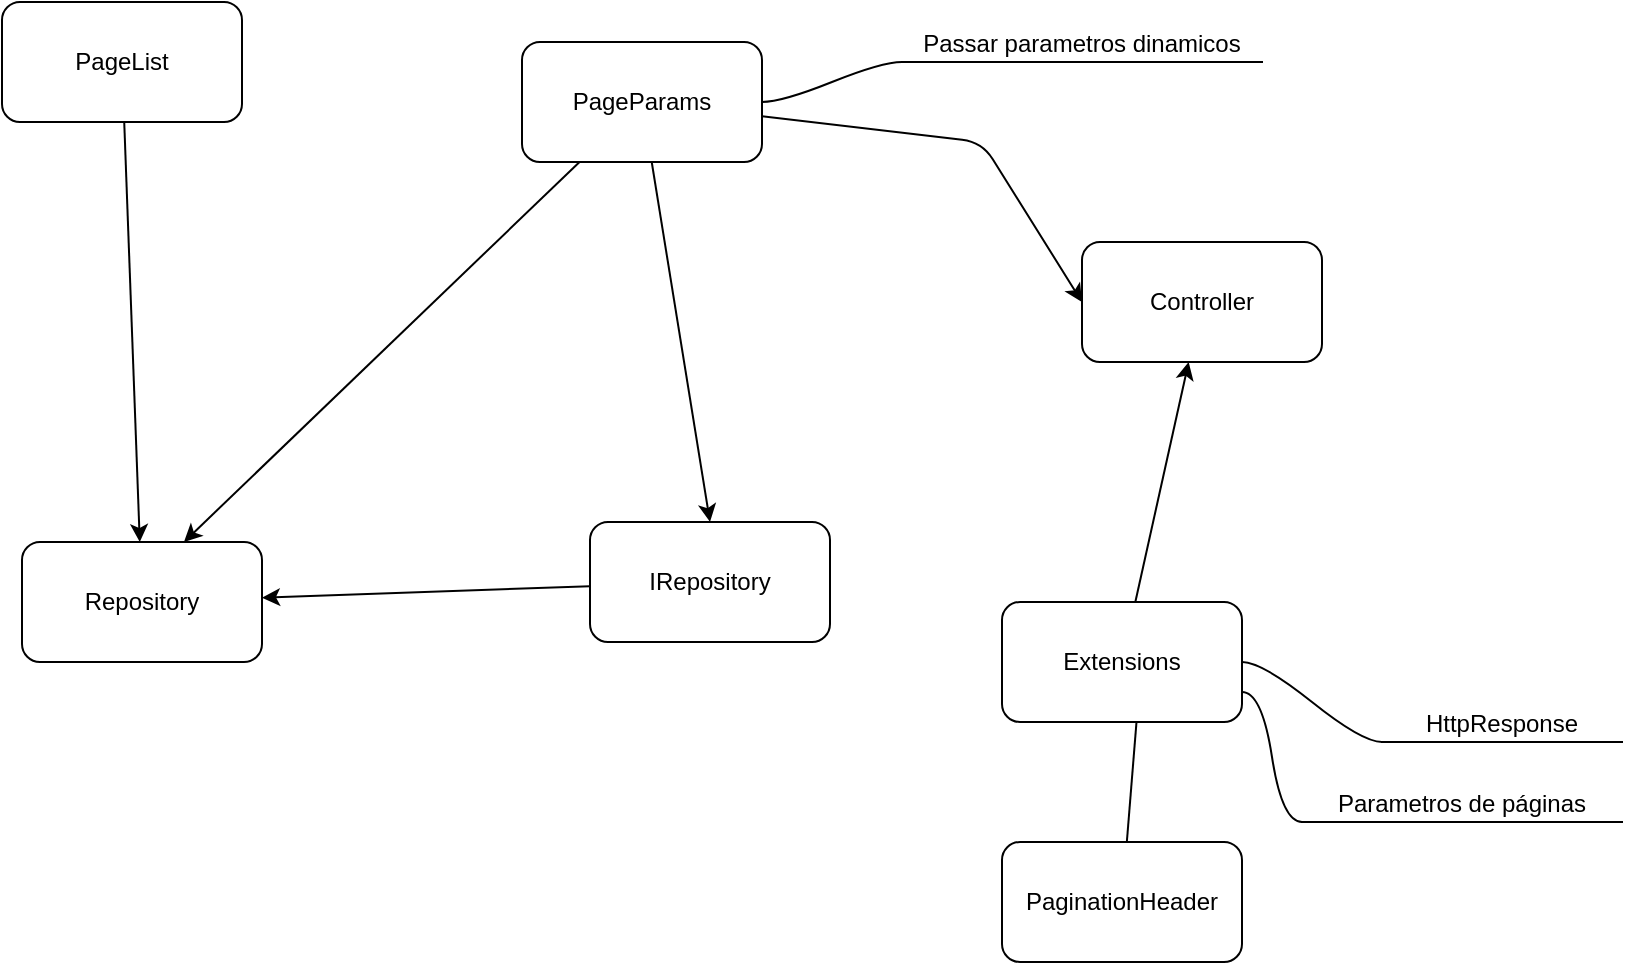 <mxfile>
    <diagram id="UM-1YxASU-Djj8z-jX82" name="Page-1">
        <mxGraphModel dx="1312" dy="703" grid="1" gridSize="10" guides="1" tooltips="1" connect="1" arrows="1" fold="1" page="1" pageScale="1" pageWidth="827" pageHeight="1169" math="0" shadow="0">
            <root>
                <mxCell id="0"/>
                <mxCell id="1" parent="0"/>
                <mxCell id="17" style="edgeStyle=none;html=1;exitX=0.5;exitY=0;exitDx=0;exitDy=0;entryX=0.575;entryY=1;entryDx=0;entryDy=0;entryPerimeter=0;" parent="1" edge="1">
                    <mxGeometry relative="1" as="geometry">
                        <mxPoint x="404" y="585" as="targetPoint"/>
                    </mxGeometry>
                </mxCell>
                <mxCell id="112" value="" style="edgeStyle=none;html=1;" parent="1" source="93" target="94" edge="1">
                    <mxGeometry relative="1" as="geometry"/>
                </mxCell>
                <mxCell id="93" value="PageList" style="rounded=1;whiteSpace=wrap;html=1;" parent="1" vertex="1">
                    <mxGeometry y="10" width="120" height="60" as="geometry"/>
                </mxCell>
                <mxCell id="94" value="Repository" style="rounded=1;whiteSpace=wrap;html=1;" parent="1" vertex="1">
                    <mxGeometry x="10" y="280" width="120" height="60" as="geometry"/>
                </mxCell>
                <mxCell id="114" style="edgeStyle=none;html=1;" parent="1" source="113" target="94" edge="1">
                    <mxGeometry relative="1" as="geometry"/>
                </mxCell>
                <mxCell id="113" value="IRepository" style="rounded=1;whiteSpace=wrap;html=1;" parent="1" vertex="1">
                    <mxGeometry x="294" y="270" width="120" height="60" as="geometry"/>
                </mxCell>
                <mxCell id="118" style="edgeStyle=none;html=1;entryX=0.675;entryY=0;entryDx=0;entryDy=0;entryPerimeter=0;" parent="1" source="115" target="94" edge="1">
                    <mxGeometry relative="1" as="geometry"/>
                </mxCell>
                <mxCell id="121" style="edgeStyle=none;html=1;entryX=0.5;entryY=0;entryDx=0;entryDy=0;" edge="1" parent="1" source="115" target="113">
                    <mxGeometry relative="1" as="geometry"/>
                </mxCell>
                <mxCell id="123" style="edgeStyle=none;html=1;entryX=0;entryY=0.5;entryDx=0;entryDy=0;" edge="1" parent="1" source="115" target="122">
                    <mxGeometry relative="1" as="geometry">
                        <Array as="points">
                            <mxPoint x="490" y="80"/>
                        </Array>
                    </mxGeometry>
                </mxCell>
                <mxCell id="115" value="PageParams" style="rounded=1;whiteSpace=wrap;html=1;" parent="1" vertex="1">
                    <mxGeometry x="260" y="30" width="120" height="60" as="geometry"/>
                </mxCell>
                <mxCell id="116" value="Passar parametros dinamicos" style="whiteSpace=wrap;html=1;shape=partialRectangle;top=0;left=0;bottom=1;right=0;points=[[0,1],[1,1]];fillColor=none;align=center;verticalAlign=bottom;routingCenterY=0.5;snapToPoint=1;recursiveResize=0;autosize=1;treeFolding=1;treeMoving=1;newEdgeStyle={&quot;edgeStyle&quot;:&quot;entityRelationEdgeStyle&quot;,&quot;startArrow&quot;:&quot;none&quot;,&quot;endArrow&quot;:&quot;none&quot;,&quot;segment&quot;:10,&quot;curved&quot;:1,&quot;sourcePerimeterSpacing&quot;:0,&quot;targetPerimeterSpacing&quot;:0};" parent="1" vertex="1">
                    <mxGeometry x="450" y="10" width="180" height="30" as="geometry"/>
                </mxCell>
                <mxCell id="117" value="" style="edgeStyle=entityRelationEdgeStyle;startArrow=none;endArrow=none;segment=10;curved=1;sourcePerimeterSpacing=0;targetPerimeterSpacing=0;exitX=1;exitY=0.5;exitDx=0;exitDy=0;" parent="1" source="115" target="116" edge="1">
                    <mxGeometry relative="1" as="geometry">
                        <mxPoint x="490" y="90" as="sourcePoint"/>
                    </mxGeometry>
                </mxCell>
                <mxCell id="122" value="Controller" style="rounded=1;whiteSpace=wrap;html=1;" vertex="1" parent="1">
                    <mxGeometry x="540" y="130" width="120" height="60" as="geometry"/>
                </mxCell>
                <mxCell id="124" style="edgeStyle=none;html=1;entryX=0.6;entryY=0.017;entryDx=0;entryDy=0;entryPerimeter=0;" edge="1" parent="1" source="125" target="126">
                    <mxGeometry relative="1" as="geometry"/>
                </mxCell>
                <mxCell id="125" value="PaginationHeader" style="rounded=1;whiteSpace=wrap;html=1;" vertex="1" parent="1">
                    <mxGeometry x="500" y="430" width="120" height="60" as="geometry"/>
                </mxCell>
                <mxCell id="127" style="edgeStyle=none;html=1;" edge="1" parent="1" source="126" target="122">
                    <mxGeometry relative="1" as="geometry"/>
                </mxCell>
                <mxCell id="126" value="Extensions" style="rounded=1;whiteSpace=wrap;html=1;" vertex="1" parent="1">
                    <mxGeometry x="500" y="310" width="120" height="60" as="geometry"/>
                </mxCell>
                <mxCell id="130" value="HttpResponse" style="whiteSpace=wrap;html=1;shape=partialRectangle;top=0;left=0;bottom=1;right=0;points=[[0,1],[1,1]];fillColor=none;align=center;verticalAlign=bottom;routingCenterY=0.5;snapToPoint=1;recursiveResize=0;autosize=1;treeFolding=1;treeMoving=1;newEdgeStyle={&quot;edgeStyle&quot;:&quot;entityRelationEdgeStyle&quot;,&quot;startArrow&quot;:&quot;none&quot;,&quot;endArrow&quot;:&quot;none&quot;,&quot;segment&quot;:10,&quot;curved&quot;:1,&quot;sourcePerimeterSpacing&quot;:0,&quot;targetPerimeterSpacing&quot;:0};" vertex="1" parent="1">
                    <mxGeometry x="690" y="350" width="120" height="30" as="geometry"/>
                </mxCell>
                <mxCell id="131" value="" style="edgeStyle=entityRelationEdgeStyle;startArrow=none;endArrow=none;segment=10;curved=1;sourcePerimeterSpacing=0;targetPerimeterSpacing=0;exitX=1;exitY=0.5;exitDx=0;exitDy=0;" edge="1" target="130" parent="1" source="126">
                    <mxGeometry relative="1" as="geometry">
                        <mxPoint x="310" y="260" as="sourcePoint"/>
                    </mxGeometry>
                </mxCell>
                <mxCell id="133" style="edgeStyle=entityRelationEdgeStyle;html=1;startArrow=none;endArrow=none;segment=10;curved=1;sourcePerimeterSpacing=0;targetPerimeterSpacing=0;entryX=1;entryY=0.75;entryDx=0;entryDy=0;" edge="1" parent="1" source="132" target="126">
                    <mxGeometry relative="1" as="geometry"/>
                </mxCell>
                <mxCell id="132" value="Parametros de páginas" style="whiteSpace=wrap;html=1;shape=partialRectangle;top=0;left=0;bottom=1;right=0;points=[[0,1],[1,1]];fillColor=none;align=center;verticalAlign=bottom;routingCenterY=0.5;snapToPoint=1;recursiveResize=0;autosize=1;treeFolding=1;treeMoving=1;newEdgeStyle={&quot;edgeStyle&quot;:&quot;entityRelationEdgeStyle&quot;,&quot;startArrow&quot;:&quot;none&quot;,&quot;endArrow&quot;:&quot;none&quot;,&quot;segment&quot;:10,&quot;curved&quot;:1,&quot;sourcePerimeterSpacing&quot;:0,&quot;targetPerimeterSpacing&quot;:0};" vertex="1" parent="1">
                    <mxGeometry x="650" y="390" width="160" height="30" as="geometry"/>
                </mxCell>
            </root>
        </mxGraphModel>
    </diagram>
</mxfile>